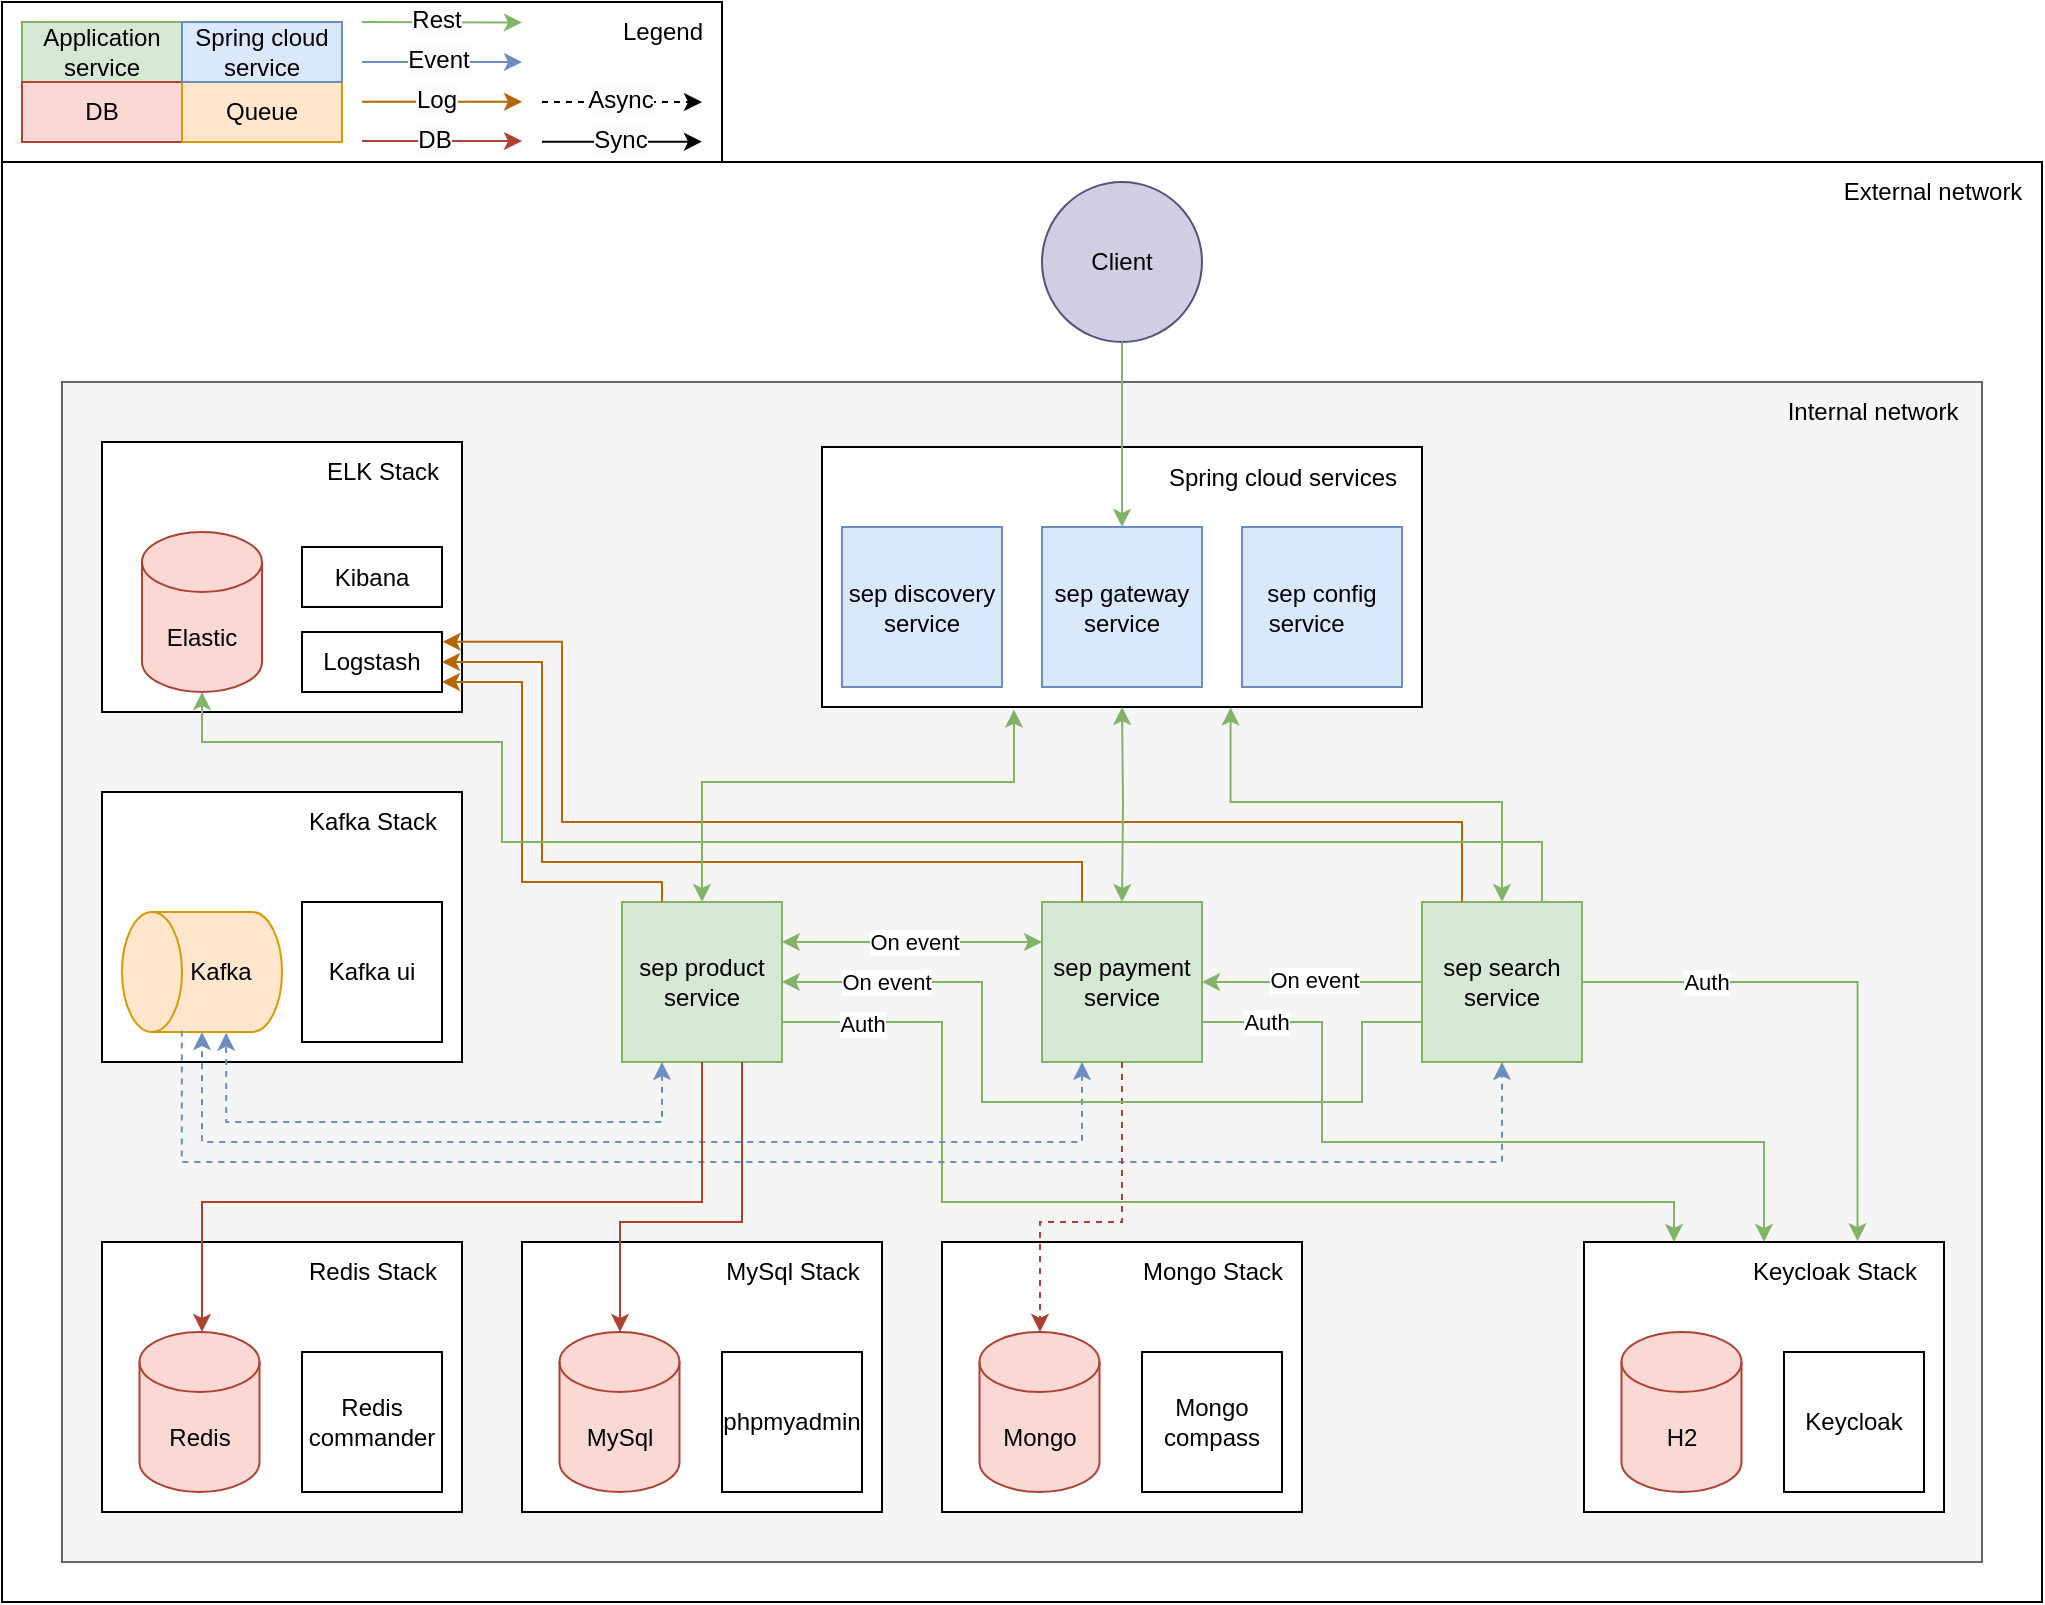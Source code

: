 <mxfile version="24.6.4" type="device">
  <diagram name="Page-1" id="6HNfpE4lwpWvYCnaPUQJ">
    <mxGraphModel dx="1655" dy="1546" grid="1" gridSize="10" guides="1" tooltips="1" connect="1" arrows="1" fold="1" page="1" pageScale="1" pageWidth="850" pageHeight="1100" math="0" shadow="0">
      <root>
        <mxCell id="0" />
        <mxCell id="1" parent="0" />
        <mxCell id="eTzJywnVN_RGt3hQcc7F-328" value="" style="rounded=0;whiteSpace=wrap;html=1;" parent="1" vertex="1">
          <mxGeometry x="-300" y="-280" width="1020" height="720" as="geometry" />
        </mxCell>
        <mxCell id="eTzJywnVN_RGt3hQcc7F-329" value="" style="rounded=0;whiteSpace=wrap;html=1;fillColor=#f5f5f5;fontColor=#333333;strokeColor=#666666;" parent="1" vertex="1">
          <mxGeometry x="-270" y="-170" width="960" height="590" as="geometry" />
        </mxCell>
        <mxCell id="eTzJywnVN_RGt3hQcc7F-330" value="sep search service" style="whiteSpace=wrap;html=1;aspect=fixed;fillColor=#d5e8d4;strokeColor=#82b366;" parent="1" vertex="1">
          <mxGeometry x="410" y="90" width="80" height="80" as="geometry" />
        </mxCell>
        <mxCell id="eTzJywnVN_RGt3hQcc7F-331" style="edgeStyle=orthogonalEdgeStyle;rounded=0;orthogonalLoop=1;jettySize=auto;html=1;entryX=0;entryY=0.25;entryDx=0;entryDy=0;fillColor=#d5e8d4;strokeColor=#82b366;startArrow=classic;startFill=1;exitX=1;exitY=0.25;exitDx=0;exitDy=0;" parent="1" source="eTzJywnVN_RGt3hQcc7F-333" target="eTzJywnVN_RGt3hQcc7F-334" edge="1">
          <mxGeometry relative="1" as="geometry" />
        </mxCell>
        <mxCell id="eTzJywnVN_RGt3hQcc7F-332" value="On event" style="edgeLabel;html=1;align=center;verticalAlign=middle;resizable=0;points=[];" parent="eTzJywnVN_RGt3hQcc7F-331" vertex="1" connectable="0">
          <mxGeometry x="0.006" relative="1" as="geometry">
            <mxPoint as="offset" />
          </mxGeometry>
        </mxCell>
        <mxCell id="UrzFSiEBDPusTKwx7q4q-13" style="edgeStyle=orthogonalEdgeStyle;rounded=0;orthogonalLoop=1;jettySize=auto;html=1;entryX=0.25;entryY=0;entryDx=0;entryDy=0;exitX=1;exitY=0.75;exitDx=0;exitDy=0;fillColor=#d5e8d4;strokeColor=#82b366;startArrow=none;startFill=0;" parent="1" source="eTzJywnVN_RGt3hQcc7F-333" target="UrzFSiEBDPusTKwx7q4q-3" edge="1">
          <mxGeometry relative="1" as="geometry">
            <Array as="points">
              <mxPoint x="170" y="150" />
              <mxPoint x="170" y="240" />
              <mxPoint x="536" y="240" />
            </Array>
          </mxGeometry>
        </mxCell>
        <mxCell id="UrzFSiEBDPusTKwx7q4q-14" value="Auth" style="edgeLabel;html=1;align=center;verticalAlign=middle;resizable=0;points=[];" parent="UrzFSiEBDPusTKwx7q4q-13" vertex="1" connectable="0">
          <mxGeometry x="-0.857" y="-1" relative="1" as="geometry">
            <mxPoint as="offset" />
          </mxGeometry>
        </mxCell>
        <mxCell id="eTzJywnVN_RGt3hQcc7F-333" value="sep&amp;nbsp;product service" style="whiteSpace=wrap;html=1;aspect=fixed;fillColor=#d5e8d4;strokeColor=#82b366;" parent="1" vertex="1">
          <mxGeometry x="10" y="90" width="80" height="80" as="geometry" />
        </mxCell>
        <mxCell id="UrzFSiEBDPusTKwx7q4q-12" style="edgeStyle=orthogonalEdgeStyle;rounded=0;orthogonalLoop=1;jettySize=auto;html=1;exitX=1;exitY=0.75;exitDx=0;exitDy=0;fillColor=#d5e8d4;strokeColor=#82b366;startArrow=none;startFill=0;" parent="1" source="eTzJywnVN_RGt3hQcc7F-334" target="UrzFSiEBDPusTKwx7q4q-3" edge="1">
          <mxGeometry relative="1" as="geometry">
            <Array as="points">
              <mxPoint x="360" y="150" />
              <mxPoint x="360" y="210" />
              <mxPoint x="581" y="210" />
            </Array>
          </mxGeometry>
        </mxCell>
        <mxCell id="UrzFSiEBDPusTKwx7q4q-16" value="Auth" style="edgeLabel;html=1;align=center;verticalAlign=middle;resizable=0;points=[];" parent="UrzFSiEBDPusTKwx7q4q-12" vertex="1" connectable="0">
          <mxGeometry x="-0.837" relative="1" as="geometry">
            <mxPoint as="offset" />
          </mxGeometry>
        </mxCell>
        <mxCell id="eTzJywnVN_RGt3hQcc7F-334" value="sep payment service" style="whiteSpace=wrap;html=1;aspect=fixed;fillColor=#d5e8d4;strokeColor=#82b366;" parent="1" vertex="1">
          <mxGeometry x="220" y="90" width="80" height="80" as="geometry" />
        </mxCell>
        <mxCell id="eTzJywnVN_RGt3hQcc7F-335" value="" style="group" parent="1" vertex="1" connectable="0">
          <mxGeometry x="-40" y="260" width="180" height="135" as="geometry" />
        </mxCell>
        <mxCell id="eTzJywnVN_RGt3hQcc7F-336" value="" style="group" parent="eTzJywnVN_RGt3hQcc7F-335" vertex="1" connectable="0">
          <mxGeometry width="180" height="135" as="geometry" />
        </mxCell>
        <mxCell id="eTzJywnVN_RGt3hQcc7F-337" value="" style="rounded=0;whiteSpace=wrap;html=1;" parent="eTzJywnVN_RGt3hQcc7F-336" vertex="1">
          <mxGeometry width="180" height="135" as="geometry" />
        </mxCell>
        <mxCell id="eTzJywnVN_RGt3hQcc7F-338" value="MySql" style="shape=cylinder3;whiteSpace=wrap;html=1;boundedLbl=1;backgroundOutline=1;size=15;fillColor=#fad9d5;strokeColor=#ae4132;" parent="eTzJywnVN_RGt3hQcc7F-336" vertex="1">
          <mxGeometry x="18.75" y="45" width="60" height="80" as="geometry" />
        </mxCell>
        <mxCell id="eTzJywnVN_RGt3hQcc7F-339" value="phpmyadmin" style="whiteSpace=wrap;html=1;aspect=fixed;" parent="eTzJywnVN_RGt3hQcc7F-336" vertex="1">
          <mxGeometry x="100" y="55" width="70" height="70" as="geometry" />
        </mxCell>
        <mxCell id="eTzJywnVN_RGt3hQcc7F-340" value="MySql Stack" style="text;html=1;align=center;verticalAlign=middle;resizable=0;points=[];autosize=1;strokeColor=none;fillColor=none;" parent="eTzJywnVN_RGt3hQcc7F-336" vertex="1">
          <mxGeometry x="90" width="90" height="30" as="geometry" />
        </mxCell>
        <mxCell id="eTzJywnVN_RGt3hQcc7F-341" value="" style="group" parent="1" vertex="1" connectable="0">
          <mxGeometry x="-250" y="35" width="180" height="135" as="geometry" />
        </mxCell>
        <mxCell id="eTzJywnVN_RGt3hQcc7F-342" value="" style="rounded=0;whiteSpace=wrap;html=1;" parent="eTzJywnVN_RGt3hQcc7F-341" vertex="1">
          <mxGeometry width="180" height="135" as="geometry" />
        </mxCell>
        <mxCell id="eTzJywnVN_RGt3hQcc7F-343" value="" style="shape=cylinder3;whiteSpace=wrap;html=1;boundedLbl=1;backgroundOutline=1;size=15;rotation=-90;fillColor=#ffe6cc;strokeColor=#d79b00;" parent="eTzJywnVN_RGt3hQcc7F-341" vertex="1">
          <mxGeometry x="20" y="50" width="60" height="80" as="geometry" />
        </mxCell>
        <mxCell id="eTzJywnVN_RGt3hQcc7F-344" value="&lt;span style=&quot;text-wrap: wrap;&quot;&gt;Kafka&lt;/span&gt;" style="text;html=1;align=center;verticalAlign=middle;resizable=0;points=[];autosize=1;strokeColor=none;fillColor=none;" parent="eTzJywnVN_RGt3hQcc7F-341" vertex="1">
          <mxGeometry x="34" y="75" width="50" height="30" as="geometry" />
        </mxCell>
        <mxCell id="eTzJywnVN_RGt3hQcc7F-345" value="Kafka ui" style="whiteSpace=wrap;html=1;aspect=fixed;" parent="eTzJywnVN_RGt3hQcc7F-341" vertex="1">
          <mxGeometry x="100" y="55" width="70" height="70" as="geometry" />
        </mxCell>
        <mxCell id="eTzJywnVN_RGt3hQcc7F-346" value="Kafka Stack" style="text;html=1;align=center;verticalAlign=middle;resizable=0;points=[];autosize=1;strokeColor=none;fillColor=none;" parent="eTzJywnVN_RGt3hQcc7F-341" vertex="1">
          <mxGeometry x="90" width="90" height="30" as="geometry" />
        </mxCell>
        <mxCell id="eTzJywnVN_RGt3hQcc7F-347" value="" style="group" parent="1" vertex="1" connectable="0">
          <mxGeometry x="-250" y="-140" width="180" height="135" as="geometry" />
        </mxCell>
        <mxCell id="eTzJywnVN_RGt3hQcc7F-348" value="" style="rounded=0;whiteSpace=wrap;html=1;" parent="eTzJywnVN_RGt3hQcc7F-347" vertex="1">
          <mxGeometry width="180" height="135" as="geometry" />
        </mxCell>
        <mxCell id="eTzJywnVN_RGt3hQcc7F-349" value="Elastic" style="shape=cylinder3;whiteSpace=wrap;html=1;boundedLbl=1;backgroundOutline=1;size=15;fillColor=#fad9d5;strokeColor=#ae4132;" parent="eTzJywnVN_RGt3hQcc7F-347" vertex="1">
          <mxGeometry x="20" y="45" width="60" height="80" as="geometry" />
        </mxCell>
        <mxCell id="eTzJywnVN_RGt3hQcc7F-350" value="ELK Stack" style="text;html=1;align=center;verticalAlign=middle;resizable=0;points=[];autosize=1;strokeColor=none;fillColor=none;" parent="eTzJywnVN_RGt3hQcc7F-347" vertex="1">
          <mxGeometry x="100" width="80" height="30" as="geometry" />
        </mxCell>
        <mxCell id="eTzJywnVN_RGt3hQcc7F-351" value="Kibana" style="rounded=0;whiteSpace=wrap;html=1;" parent="eTzJywnVN_RGt3hQcc7F-347" vertex="1">
          <mxGeometry x="100" y="52.5" width="70" height="30" as="geometry" />
        </mxCell>
        <mxCell id="eTzJywnVN_RGt3hQcc7F-352" value="Logstash" style="rounded=0;whiteSpace=wrap;html=1;" parent="eTzJywnVN_RGt3hQcc7F-347" vertex="1">
          <mxGeometry x="100" y="95" width="70" height="30" as="geometry" />
        </mxCell>
        <mxCell id="eTzJywnVN_RGt3hQcc7F-353" style="edgeStyle=orthogonalEdgeStyle;rounded=0;orthogonalLoop=1;jettySize=auto;html=1;exitX=0.75;exitY=1;exitDx=0;exitDy=0;fillColor=#fad9d5;strokeColor=#ae4132;" parent="1" source="eTzJywnVN_RGt3hQcc7F-333" target="eTzJywnVN_RGt3hQcc7F-338" edge="1">
          <mxGeometry relative="1" as="geometry">
            <Array as="points">
              <mxPoint x="70" y="250" />
              <mxPoint x="9" y="250" />
            </Array>
          </mxGeometry>
        </mxCell>
        <mxCell id="eTzJywnVN_RGt3hQcc7F-354" style="edgeStyle=orthogonalEdgeStyle;rounded=0;orthogonalLoop=1;jettySize=auto;html=1;entryX=-0.006;entryY=0.651;entryDx=0;entryDy=0;entryPerimeter=0;fillColor=#dae8fc;strokeColor=#6c8ebf;startArrow=classic;startFill=1;exitX=0.25;exitY=1;exitDx=0;exitDy=0;dashed=1;" parent="1" source="eTzJywnVN_RGt3hQcc7F-333" target="eTzJywnVN_RGt3hQcc7F-343" edge="1">
          <mxGeometry relative="1" as="geometry">
            <Array as="points">
              <mxPoint x="30" y="200" />
              <mxPoint x="-188" y="200" />
            </Array>
            <mxPoint x="17" y="170" as="sourcePoint" />
            <mxPoint x="-188" y="155" as="targetPoint" />
          </mxGeometry>
        </mxCell>
        <mxCell id="eTzJywnVN_RGt3hQcc7F-355" style="edgeStyle=orthogonalEdgeStyle;rounded=0;orthogonalLoop=1;jettySize=auto;html=1;exitX=0.25;exitY=0;exitDx=0;exitDy=0;fillColor=#fad7ac;strokeColor=#b46504;" parent="1" source="eTzJywnVN_RGt3hQcc7F-333" target="eTzJywnVN_RGt3hQcc7F-352" edge="1">
          <mxGeometry relative="1" as="geometry">
            <Array as="points">
              <mxPoint x="30" y="80" />
              <mxPoint x="-40" y="80" />
              <mxPoint x="-40" y="-20" />
            </Array>
          </mxGeometry>
        </mxCell>
        <mxCell id="eTzJywnVN_RGt3hQcc7F-356" style="edgeStyle=orthogonalEdgeStyle;rounded=0;orthogonalLoop=1;jettySize=auto;html=1;exitX=0.25;exitY=0;exitDx=0;exitDy=0;fillColor=#fad7ac;strokeColor=#b46504;entryX=1.005;entryY=0.162;entryDx=0;entryDy=0;entryPerimeter=0;" parent="1" source="eTzJywnVN_RGt3hQcc7F-330" target="eTzJywnVN_RGt3hQcc7F-352" edge="1">
          <mxGeometry relative="1" as="geometry">
            <mxPoint x="450" y="90" as="sourcePoint" />
            <mxPoint x="-110" y="-40" as="targetPoint" />
            <Array as="points">
              <mxPoint x="430" y="50" />
              <mxPoint x="-20" y="50" />
              <mxPoint x="-20" y="-40" />
            </Array>
          </mxGeometry>
        </mxCell>
        <mxCell id="eTzJywnVN_RGt3hQcc7F-357" style="edgeStyle=orthogonalEdgeStyle;rounded=0;orthogonalLoop=1;jettySize=auto;html=1;exitX=0.25;exitY=0;exitDx=0;exitDy=0;entryX=1;entryY=0.5;entryDx=0;entryDy=0;fillColor=#fad7ac;strokeColor=#b46504;" parent="1" source="eTzJywnVN_RGt3hQcc7F-334" target="eTzJywnVN_RGt3hQcc7F-352" edge="1">
          <mxGeometry relative="1" as="geometry">
            <mxPoint x="219.79" y="100" as="sourcePoint" />
            <mxPoint x="-100" y="-30" as="targetPoint" />
            <Array as="points">
              <mxPoint x="240" y="70" />
              <mxPoint x="-30" y="70" />
              <mxPoint x="-30" y="-30" />
            </Array>
          </mxGeometry>
        </mxCell>
        <mxCell id="eTzJywnVN_RGt3hQcc7F-358" style="edgeStyle=orthogonalEdgeStyle;rounded=0;orthogonalLoop=1;jettySize=auto;html=1;entryX=0.5;entryY=1;entryDx=0;entryDy=0;entryPerimeter=0;fillColor=#d5e8d4;strokeColor=#82b366;exitX=0.75;exitY=0;exitDx=0;exitDy=0;" parent="1" source="eTzJywnVN_RGt3hQcc7F-330" target="eTzJywnVN_RGt3hQcc7F-349" edge="1">
          <mxGeometry relative="1" as="geometry">
            <Array as="points">
              <mxPoint x="470" y="60" />
              <mxPoint x="-50" y="60" />
              <mxPoint x="-50" y="10" />
              <mxPoint x="-200" y="10" />
            </Array>
          </mxGeometry>
        </mxCell>
        <mxCell id="eTzJywnVN_RGt3hQcc7F-359" value="Client" style="ellipse;whiteSpace=wrap;html=1;aspect=fixed;fillColor=#d0cee2;strokeColor=#56517e;" parent="1" vertex="1">
          <mxGeometry x="220" y="-270.0" width="80" height="80" as="geometry" />
        </mxCell>
        <mxCell id="eTzJywnVN_RGt3hQcc7F-360" value="Internal network" style="text;html=1;align=center;verticalAlign=middle;resizable=0;points=[];autosize=1;strokeColor=none;fillColor=none;" parent="1" vertex="1">
          <mxGeometry x="580" y="-170" width="110" height="30" as="geometry" />
        </mxCell>
        <mxCell id="eTzJywnVN_RGt3hQcc7F-361" style="edgeStyle=orthogonalEdgeStyle;rounded=0;orthogonalLoop=1;jettySize=auto;html=1;entryX=0;entryY=0.5;entryDx=0;entryDy=0;entryPerimeter=0;fillColor=#dae8fc;strokeColor=#6c8ebf;startArrow=classic;startFill=1;dashed=1;" parent="1" source="eTzJywnVN_RGt3hQcc7F-334" target="eTzJywnVN_RGt3hQcc7F-343" edge="1">
          <mxGeometry relative="1" as="geometry">
            <Array as="points">
              <mxPoint x="240" y="210" />
              <mxPoint x="-200" y="210" />
            </Array>
          </mxGeometry>
        </mxCell>
        <mxCell id="eTzJywnVN_RGt3hQcc7F-362" value="" style="group" parent="1" vertex="1" connectable="0">
          <mxGeometry x="10" y="-137.5" width="480" height="130" as="geometry" />
        </mxCell>
        <mxCell id="eTzJywnVN_RGt3hQcc7F-363" value="" style="rounded=0;whiteSpace=wrap;html=1;" parent="eTzJywnVN_RGt3hQcc7F-362" vertex="1">
          <mxGeometry x="100" width="300" height="130" as="geometry" />
        </mxCell>
        <mxCell id="eTzJywnVN_RGt3hQcc7F-364" value="sep gateway service" style="whiteSpace=wrap;html=1;aspect=fixed;fillColor=#dae8fc;strokeColor=#6c8ebf;" parent="eTzJywnVN_RGt3hQcc7F-362" vertex="1">
          <mxGeometry x="210" y="40" width="80" height="80" as="geometry" />
        </mxCell>
        <mxCell id="eTzJywnVN_RGt3hQcc7F-365" value="sep config service&lt;span style=&quot;white-space: pre;&quot;&gt;&#x9;&lt;/span&gt;" style="whiteSpace=wrap;html=1;aspect=fixed;fillColor=#dae8fc;strokeColor=#6c8ebf;" parent="eTzJywnVN_RGt3hQcc7F-362" vertex="1">
          <mxGeometry x="310.005" y="40" width="80" height="80" as="geometry" />
        </mxCell>
        <mxCell id="eTzJywnVN_RGt3hQcc7F-366" value="sep discovery service" style="whiteSpace=wrap;html=1;aspect=fixed;fillColor=#dae8fc;strokeColor=#6c8ebf;" parent="eTzJywnVN_RGt3hQcc7F-362" vertex="1">
          <mxGeometry x="109.995" y="40" width="80" height="80" as="geometry" />
        </mxCell>
        <mxCell id="eTzJywnVN_RGt3hQcc7F-367" value="Spring cloud services" style="text;html=1;align=center;verticalAlign=middle;resizable=0;points=[];autosize=1;strokeColor=none;fillColor=none;" parent="eTzJywnVN_RGt3hQcc7F-362" vertex="1">
          <mxGeometry x="259.997" width="140" height="30" as="geometry" />
        </mxCell>
        <mxCell id="eTzJywnVN_RGt3hQcc7F-368" style="edgeStyle=orthogonalEdgeStyle;rounded=0;orthogonalLoop=1;jettySize=auto;html=1;exitX=0.5;exitY=1;exitDx=0;exitDy=0;fillColor=#d5e8d4;strokeColor=#82b366;entryX=0.5;entryY=0;entryDx=0;entryDy=0;" parent="1" source="eTzJywnVN_RGt3hQcc7F-359" target="eTzJywnVN_RGt3hQcc7F-364" edge="1">
          <mxGeometry relative="1" as="geometry">
            <Array as="points">
              <mxPoint x="260" y="-170" />
              <mxPoint x="260" y="-170" />
            </Array>
          </mxGeometry>
        </mxCell>
        <mxCell id="eTzJywnVN_RGt3hQcc7F-369" style="edgeStyle=orthogonalEdgeStyle;rounded=0;orthogonalLoop=1;jettySize=auto;html=1;fillColor=#dae8fc;strokeColor=#6c8ebf;exitX=0.012;exitY=0.374;exitDx=0;exitDy=0;exitPerimeter=0;dashed=1;" parent="1" source="eTzJywnVN_RGt3hQcc7F-343" target="eTzJywnVN_RGt3hQcc7F-330" edge="1">
          <mxGeometry relative="1" as="geometry">
            <Array as="points">
              <mxPoint x="-210" y="220" />
              <mxPoint x="450" y="220" />
            </Array>
          </mxGeometry>
        </mxCell>
        <mxCell id="eTzJywnVN_RGt3hQcc7F-371" value="" style="group" parent="1" vertex="1" connectable="0">
          <mxGeometry x="-250" y="260" width="180" height="135" as="geometry" />
        </mxCell>
        <mxCell id="eTzJywnVN_RGt3hQcc7F-372" value="" style="group" parent="eTzJywnVN_RGt3hQcc7F-371" vertex="1" connectable="0">
          <mxGeometry width="180" height="135" as="geometry" />
        </mxCell>
        <mxCell id="eTzJywnVN_RGt3hQcc7F-373" value="" style="rounded=0;whiteSpace=wrap;html=1;container=0;" parent="eTzJywnVN_RGt3hQcc7F-372" vertex="1">
          <mxGeometry width="180" height="135" as="geometry">
            <mxRectangle x="620" y="170" width="50" height="40" as="alternateBounds" />
          </mxGeometry>
        </mxCell>
        <mxCell id="eTzJywnVN_RGt3hQcc7F-374" value="Redis" style="shape=cylinder3;whiteSpace=wrap;html=1;boundedLbl=1;backgroundOutline=1;size=15;fillColor=#fad9d5;strokeColor=#ae4132;" parent="eTzJywnVN_RGt3hQcc7F-372" vertex="1">
          <mxGeometry x="18.75" y="45" width="60" height="80" as="geometry" />
        </mxCell>
        <mxCell id="eTzJywnVN_RGt3hQcc7F-375" value="Redis commander" style="whiteSpace=wrap;html=1;aspect=fixed;" parent="eTzJywnVN_RGt3hQcc7F-372" vertex="1">
          <mxGeometry x="100" y="55" width="70" height="70" as="geometry" />
        </mxCell>
        <mxCell id="eTzJywnVN_RGt3hQcc7F-376" value="Redis Stack" style="text;html=1;align=center;verticalAlign=middle;resizable=0;points=[];autosize=1;strokeColor=none;fillColor=none;" parent="eTzJywnVN_RGt3hQcc7F-371" vertex="1">
          <mxGeometry x="90" width="90" height="30" as="geometry" />
        </mxCell>
        <mxCell id="eTzJywnVN_RGt3hQcc7F-377" style="edgeStyle=orthogonalEdgeStyle;rounded=0;orthogonalLoop=1;jettySize=auto;html=1;exitX=0.5;exitY=1;exitDx=0;exitDy=0;fillColor=#fad9d5;strokeColor=#ae4132;" parent="1" source="eTzJywnVN_RGt3hQcc7F-333" target="eTzJywnVN_RGt3hQcc7F-374" edge="1">
          <mxGeometry relative="1" as="geometry">
            <mxPoint x="-231" y="335" as="targetPoint" />
            <mxPoint x="10" y="130" as="sourcePoint" />
            <Array as="points">
              <mxPoint x="50" y="240" />
              <mxPoint x="-200" y="240" />
            </Array>
          </mxGeometry>
        </mxCell>
        <mxCell id="eTzJywnVN_RGt3hQcc7F-378" value="" style="group" parent="1" vertex="1" connectable="0">
          <mxGeometry x="170" y="260" width="180" height="135" as="geometry" />
        </mxCell>
        <mxCell id="eTzJywnVN_RGt3hQcc7F-379" value="" style="group" parent="eTzJywnVN_RGt3hQcc7F-378" vertex="1" connectable="0">
          <mxGeometry width="180" height="135" as="geometry" />
        </mxCell>
        <mxCell id="eTzJywnVN_RGt3hQcc7F-380" value="" style="rounded=0;whiteSpace=wrap;html=1;" parent="eTzJywnVN_RGt3hQcc7F-379" vertex="1">
          <mxGeometry width="180" height="135" as="geometry" />
        </mxCell>
        <mxCell id="eTzJywnVN_RGt3hQcc7F-381" value="Mongo" style="shape=cylinder3;whiteSpace=wrap;html=1;boundedLbl=1;backgroundOutline=1;size=15;fillColor=#fad9d5;strokeColor=#ae4132;" parent="eTzJywnVN_RGt3hQcc7F-379" vertex="1">
          <mxGeometry x="18.75" y="45" width="60" height="80" as="geometry" />
        </mxCell>
        <mxCell id="eTzJywnVN_RGt3hQcc7F-382" value="Mongo compass" style="whiteSpace=wrap;html=1;aspect=fixed;" parent="eTzJywnVN_RGt3hQcc7F-379" vertex="1">
          <mxGeometry x="100" y="55" width="70" height="70" as="geometry" />
        </mxCell>
        <mxCell id="eTzJywnVN_RGt3hQcc7F-383" value="Mongo Stack" style="text;html=1;align=center;verticalAlign=middle;resizable=0;points=[];autosize=1;strokeColor=none;fillColor=none;" parent="eTzJywnVN_RGt3hQcc7F-378" vertex="1">
          <mxGeometry x="90" width="90" height="30" as="geometry" />
        </mxCell>
        <mxCell id="eTzJywnVN_RGt3hQcc7F-384" style="edgeStyle=orthogonalEdgeStyle;rounded=0;orthogonalLoop=1;jettySize=auto;html=1;exitX=0.5;exitY=1;exitDx=0;exitDy=0;fillColor=#fad9d5;strokeColor=#ae4132;dashed=1;" parent="1" target="eTzJywnVN_RGt3hQcc7F-381" edge="1">
          <mxGeometry relative="1" as="geometry">
            <Array as="points">
              <mxPoint x="260" y="250" />
              <mxPoint x="219" y="250" />
            </Array>
            <mxPoint x="260" y="170" as="sourcePoint" />
            <mxPoint x="219" y="255" as="targetPoint" />
          </mxGeometry>
        </mxCell>
        <mxCell id="eTzJywnVN_RGt3hQcc7F-385" style="edgeStyle=orthogonalEdgeStyle;rounded=0;orthogonalLoop=1;jettySize=auto;html=1;entryX=1;entryY=0.5;entryDx=0;entryDy=0;fillColor=#d5e8d4;strokeColor=#82b366;startArrow=none;startFill=0;exitX=0;exitY=0.5;exitDx=0;exitDy=0;" parent="1" source="eTzJywnVN_RGt3hQcc7F-330" target="eTzJywnVN_RGt3hQcc7F-334" edge="1">
          <mxGeometry relative="1" as="geometry">
            <mxPoint x="440" y="150" as="sourcePoint" />
            <mxPoint x="310" y="150" as="targetPoint" />
            <Array as="points">
              <mxPoint x="330" y="130" />
              <mxPoint x="330" y="130" />
            </Array>
          </mxGeometry>
        </mxCell>
        <mxCell id="eTzJywnVN_RGt3hQcc7F-386" value="On event" style="edgeLabel;html=1;align=center;verticalAlign=middle;resizable=0;points=[];" parent="eTzJywnVN_RGt3hQcc7F-385" vertex="1" connectable="0">
          <mxGeometry x="-0.007" y="-1" relative="1" as="geometry">
            <mxPoint as="offset" />
          </mxGeometry>
        </mxCell>
        <mxCell id="eTzJywnVN_RGt3hQcc7F-387" style="edgeStyle=orthogonalEdgeStyle;rounded=0;orthogonalLoop=1;jettySize=auto;html=1;entryX=1;entryY=0.5;entryDx=0;entryDy=0;fillColor=#d5e8d4;strokeColor=#82b366;startArrow=none;startFill=0;exitX=0;exitY=0.75;exitDx=0;exitDy=0;" parent="1" source="eTzJywnVN_RGt3hQcc7F-330" target="eTzJywnVN_RGt3hQcc7F-333" edge="1">
          <mxGeometry relative="1" as="geometry">
            <mxPoint x="400" y="160" as="sourcePoint" />
            <mxPoint x="290" y="160" as="targetPoint" />
            <Array as="points">
              <mxPoint x="380" y="150" />
              <mxPoint x="380" y="190" />
              <mxPoint x="190" y="190" />
              <mxPoint x="190" y="130" />
            </Array>
          </mxGeometry>
        </mxCell>
        <mxCell id="UrzFSiEBDPusTKwx7q4q-17" value="On event" style="edgeLabel;html=1;align=center;verticalAlign=middle;resizable=0;points=[];" parent="eTzJywnVN_RGt3hQcc7F-387" vertex="1" connectable="0">
          <mxGeometry x="0.753" relative="1" as="geometry">
            <mxPoint as="offset" />
          </mxGeometry>
        </mxCell>
        <mxCell id="eTzJywnVN_RGt3hQcc7F-401" style="edgeStyle=orthogonalEdgeStyle;rounded=0;orthogonalLoop=1;jettySize=auto;html=1;entryX=0.681;entryY=1.002;entryDx=0;entryDy=0;fillColor=#d5e8d4;strokeColor=#82b366;exitX=0.5;exitY=0;exitDx=0;exitDy=0;startArrow=classic;startFill=1;entryPerimeter=0;" parent="1" target="eTzJywnVN_RGt3hQcc7F-363" edge="1">
          <mxGeometry relative="1" as="geometry">
            <mxPoint x="300" y="-57" as="targetPoint" />
            <mxPoint x="450" y="90" as="sourcePoint" />
            <Array as="points">
              <mxPoint x="450" y="40" />
              <mxPoint x="314" y="40" />
            </Array>
          </mxGeometry>
        </mxCell>
        <mxCell id="eTzJywnVN_RGt3hQcc7F-402" style="edgeStyle=orthogonalEdgeStyle;rounded=0;orthogonalLoop=1;jettySize=auto;html=1;fillColor=#d5e8d4;strokeColor=#82b366;startArrow=classic;startFill=1;exitX=0.5;exitY=0;exitDx=0;exitDy=0;entryX=0.32;entryY=1.01;entryDx=0;entryDy=0;entryPerimeter=0;" parent="1" target="eTzJywnVN_RGt3hQcc7F-363" edge="1">
          <mxGeometry relative="1" as="geometry">
            <mxPoint x="50" y="90" as="sourcePoint" />
            <mxPoint x="220" y="-57" as="targetPoint" />
            <Array as="points">
              <mxPoint x="50" y="30" />
              <mxPoint x="206" y="30" />
            </Array>
          </mxGeometry>
        </mxCell>
        <mxCell id="eTzJywnVN_RGt3hQcc7F-403" style="edgeStyle=orthogonalEdgeStyle;rounded=0;orthogonalLoop=1;jettySize=auto;html=1;fillColor=#d5e8d4;strokeColor=#82b366;startArrow=classic;startFill=1;entryX=0.5;entryY=1;entryDx=0;entryDy=0;" parent="1" target="eTzJywnVN_RGt3hQcc7F-363" edge="1">
          <mxGeometry relative="1" as="geometry">
            <mxPoint x="260" as="targetPoint" />
            <mxPoint x="260" y="90" as="sourcePoint" />
          </mxGeometry>
        </mxCell>
        <mxCell id="eTzJywnVN_RGt3hQcc7F-407" value="External network" style="text;html=1;align=center;verticalAlign=middle;resizable=0;points=[];autosize=1;strokeColor=none;fillColor=none;" parent="1" vertex="1">
          <mxGeometry x="610" y="-280" width="110" height="30" as="geometry" />
        </mxCell>
        <mxCell id="eTzJywnVN_RGt3hQcc7F-408" value="" style="rounded=0;whiteSpace=wrap;html=1;" parent="1" vertex="1">
          <mxGeometry x="-300" y="-360" width="360" height="80" as="geometry" />
        </mxCell>
        <mxCell id="eTzJywnVN_RGt3hQcc7F-409" value="Application service" style="rounded=0;whiteSpace=wrap;html=1;fillColor=#d5e8d4;strokeColor=#82b366;" parent="1" vertex="1">
          <mxGeometry x="-290" y="-350" width="80" height="30" as="geometry" />
        </mxCell>
        <mxCell id="eTzJywnVN_RGt3hQcc7F-410" value="" style="endArrow=classic;html=1;rounded=0;dashed=1;" parent="1" edge="1">
          <mxGeometry width="50" height="50" relative="1" as="geometry">
            <mxPoint x="-30" y="-310" as="sourcePoint" />
            <mxPoint x="50" y="-310" as="targetPoint" />
          </mxGeometry>
        </mxCell>
        <mxCell id="eTzJywnVN_RGt3hQcc7F-411" value="&lt;span style=&quot;font-size: 12px; background-color: rgb(251, 251, 251);&quot;&gt;Async&lt;/span&gt;" style="edgeLabel;html=1;align=center;verticalAlign=middle;resizable=0;points=[];" parent="eTzJywnVN_RGt3hQcc7F-410" vertex="1" connectable="0">
          <mxGeometry x="-0.188" y="1" relative="1" as="geometry">
            <mxPoint x="6" as="offset" />
          </mxGeometry>
        </mxCell>
        <mxCell id="eTzJywnVN_RGt3hQcc7F-412" value="" style="endArrow=classic;html=1;rounded=0;" parent="1" edge="1">
          <mxGeometry width="50" height="50" relative="1" as="geometry">
            <mxPoint x="-30" y="-290.14" as="sourcePoint" />
            <mxPoint x="50" y="-290.14" as="targetPoint" />
          </mxGeometry>
        </mxCell>
        <mxCell id="eTzJywnVN_RGt3hQcc7F-413" value="&lt;span style=&quot;font-size: 12px; background-color: rgb(251, 251, 251);&quot;&gt;Sync&lt;/span&gt;" style="edgeLabel;html=1;align=center;verticalAlign=middle;resizable=0;points=[];" parent="eTzJywnVN_RGt3hQcc7F-412" vertex="1" connectable="0">
          <mxGeometry x="-0.265" y="1" relative="1" as="geometry">
            <mxPoint x="9" as="offset" />
          </mxGeometry>
        </mxCell>
        <mxCell id="eTzJywnVN_RGt3hQcc7F-414" value="" style="endArrow=classic;html=1;rounded=0;fillColor=#d5e8d4;strokeColor=#82b366;" parent="1" edge="1">
          <mxGeometry width="50" height="50" relative="1" as="geometry">
            <mxPoint x="-120" y="-350" as="sourcePoint" />
            <mxPoint x="-40" y="-349.76" as="targetPoint" />
          </mxGeometry>
        </mxCell>
        <mxCell id="eTzJywnVN_RGt3hQcc7F-415" value="&lt;span style=&quot;font-size: 12px; background-color: rgb(251, 251, 251);&quot;&gt;Rest&lt;/span&gt;" style="edgeLabel;html=1;align=center;verticalAlign=middle;resizable=0;points=[];" parent="eTzJywnVN_RGt3hQcc7F-414" vertex="1" connectable="0">
          <mxGeometry x="-0.015" relative="1" as="geometry">
            <mxPoint x="-3" y="-1" as="offset" />
          </mxGeometry>
        </mxCell>
        <mxCell id="eTzJywnVN_RGt3hQcc7F-416" value="" style="endArrow=classic;html=1;rounded=0;fillColor=#dae8fc;strokeColor=#6c8ebf;" parent="1" edge="1">
          <mxGeometry width="50" height="50" relative="1" as="geometry">
            <mxPoint x="-120" y="-330" as="sourcePoint" />
            <mxPoint x="-40" y="-330" as="targetPoint" />
          </mxGeometry>
        </mxCell>
        <mxCell id="eTzJywnVN_RGt3hQcc7F-417" value="&lt;span style=&quot;font-size: 12px; text-wrap: wrap; background-color: rgb(251, 251, 251);&quot;&gt;Event&lt;/span&gt;" style="edgeLabel;html=1;align=center;verticalAlign=middle;resizable=0;points=[];" parent="eTzJywnVN_RGt3hQcc7F-416" vertex="1" connectable="0">
          <mxGeometry x="0.021" y="-1" relative="1" as="geometry">
            <mxPoint x="-3" y="-2" as="offset" />
          </mxGeometry>
        </mxCell>
        <mxCell id="eTzJywnVN_RGt3hQcc7F-418" value="" style="endArrow=classic;html=1;rounded=0;fillColor=#fad7ac;strokeColor=#b46504;" parent="1" edge="1">
          <mxGeometry width="50" height="50" relative="1" as="geometry">
            <mxPoint x="-120" y="-310.12" as="sourcePoint" />
            <mxPoint x="-40" y="-310.12" as="targetPoint" />
          </mxGeometry>
        </mxCell>
        <mxCell id="eTzJywnVN_RGt3hQcc7F-419" value="&lt;span style=&quot;font-size: 12px; text-wrap: wrap; background-color: rgb(251, 251, 251);&quot;&gt;Log&lt;/span&gt;" style="edgeLabel;html=1;align=center;verticalAlign=middle;resizable=0;points=[];" parent="eTzJywnVN_RGt3hQcc7F-418" vertex="1" connectable="0">
          <mxGeometry x="-0.075" relative="1" as="geometry">
            <mxPoint y="-1" as="offset" />
          </mxGeometry>
        </mxCell>
        <mxCell id="eTzJywnVN_RGt3hQcc7F-420" value="" style="endArrow=classic;html=1;rounded=0;fillColor=#fad9d5;strokeColor=#ae4132;" parent="1" edge="1">
          <mxGeometry width="50" height="50" relative="1" as="geometry">
            <mxPoint x="-120" y="-290.44" as="sourcePoint" />
            <mxPoint x="-40" y="-290.44" as="targetPoint" />
          </mxGeometry>
        </mxCell>
        <mxCell id="eTzJywnVN_RGt3hQcc7F-421" value="&lt;span style=&quot;font-size: 12px; text-wrap: wrap; background-color: rgb(251, 251, 251);&quot;&gt;DB&lt;/span&gt;" style="edgeLabel;html=1;align=center;verticalAlign=middle;resizable=0;points=[];" parent="eTzJywnVN_RGt3hQcc7F-420" vertex="1" connectable="0">
          <mxGeometry x="-0.207" y="-1" relative="1" as="geometry">
            <mxPoint x="4" y="-2" as="offset" />
          </mxGeometry>
        </mxCell>
        <mxCell id="eTzJywnVN_RGt3hQcc7F-422" value="DB" style="rounded=0;whiteSpace=wrap;html=1;fillColor=#fad9d5;strokeColor=#ae4132;" parent="1" vertex="1">
          <mxGeometry x="-290" y="-320" width="80" height="30" as="geometry" />
        </mxCell>
        <mxCell id="eTzJywnVN_RGt3hQcc7F-423" value="Queue" style="rounded=0;whiteSpace=wrap;html=1;fillColor=#ffe6cc;strokeColor=#d79b00;" parent="1" vertex="1">
          <mxGeometry x="-210" y="-320" width="80" height="30" as="geometry" />
        </mxCell>
        <mxCell id="eTzJywnVN_RGt3hQcc7F-424" value="Spring cloud service" style="rounded=0;whiteSpace=wrap;html=1;fillColor=#dae8fc;strokeColor=#6c8ebf;" parent="1" vertex="1">
          <mxGeometry x="-210" y="-350" width="80" height="30" as="geometry" />
        </mxCell>
        <mxCell id="eTzJywnVN_RGt3hQcc7F-425" value="Legend" style="text;html=1;align=center;verticalAlign=middle;resizable=0;points=[];autosize=1;strokeColor=none;fillColor=none;" parent="1" vertex="1">
          <mxGeometry y="-360" width="60" height="30" as="geometry" />
        </mxCell>
        <mxCell id="UrzFSiEBDPusTKwx7q4q-2" value="" style="group" parent="1" vertex="1" connectable="0">
          <mxGeometry x="491" y="260" width="180" height="135" as="geometry" />
        </mxCell>
        <mxCell id="UrzFSiEBDPusTKwx7q4q-7" value="" style="group" parent="UrzFSiEBDPusTKwx7q4q-2" vertex="1" connectable="0">
          <mxGeometry width="180" height="135" as="geometry" />
        </mxCell>
        <mxCell id="UrzFSiEBDPusTKwx7q4q-3" value="" style="rounded=0;whiteSpace=wrap;html=1;container=0;" parent="UrzFSiEBDPusTKwx7q4q-7" vertex="1">
          <mxGeometry width="180" height="135" as="geometry">
            <mxRectangle x="620" y="170" width="50" height="40" as="alternateBounds" />
          </mxGeometry>
        </mxCell>
        <mxCell id="UrzFSiEBDPusTKwx7q4q-4" value="H2" style="shape=cylinder3;whiteSpace=wrap;html=1;boundedLbl=1;backgroundOutline=1;size=15;fillColor=#fad9d5;strokeColor=#ae4132;" parent="UrzFSiEBDPusTKwx7q4q-7" vertex="1">
          <mxGeometry x="18.75" y="45" width="60" height="80" as="geometry" />
        </mxCell>
        <mxCell id="UrzFSiEBDPusTKwx7q4q-5" value="Keycloak" style="whiteSpace=wrap;html=1;aspect=fixed;" parent="UrzFSiEBDPusTKwx7q4q-7" vertex="1">
          <mxGeometry x="100" y="55" width="70" height="70" as="geometry" />
        </mxCell>
        <mxCell id="UrzFSiEBDPusTKwx7q4q-6" value="Keycloak Stack" style="text;html=1;align=center;verticalAlign=middle;resizable=0;points=[];autosize=1;strokeColor=none;fillColor=none;" parent="UrzFSiEBDPusTKwx7q4q-7" vertex="1">
          <mxGeometry x="70" width="110" height="30" as="geometry" />
        </mxCell>
        <mxCell id="UrzFSiEBDPusTKwx7q4q-11" style="edgeStyle=orthogonalEdgeStyle;rounded=0;orthogonalLoop=1;jettySize=auto;html=1;entryX=0.607;entryY=-0.013;entryDx=0;entryDy=0;entryPerimeter=0;startArrow=none;startFill=0;fillColor=#d5e8d4;strokeColor=#82b366;" parent="1" source="eTzJywnVN_RGt3hQcc7F-330" target="UrzFSiEBDPusTKwx7q4q-6" edge="1">
          <mxGeometry relative="1" as="geometry" />
        </mxCell>
        <mxCell id="UrzFSiEBDPusTKwx7q4q-15" value="Auth" style="edgeLabel;html=1;align=center;verticalAlign=middle;resizable=0;points=[];" parent="UrzFSiEBDPusTKwx7q4q-11" vertex="1" connectable="0">
          <mxGeometry x="-0.538" relative="1" as="geometry">
            <mxPoint as="offset" />
          </mxGeometry>
        </mxCell>
      </root>
    </mxGraphModel>
  </diagram>
</mxfile>
